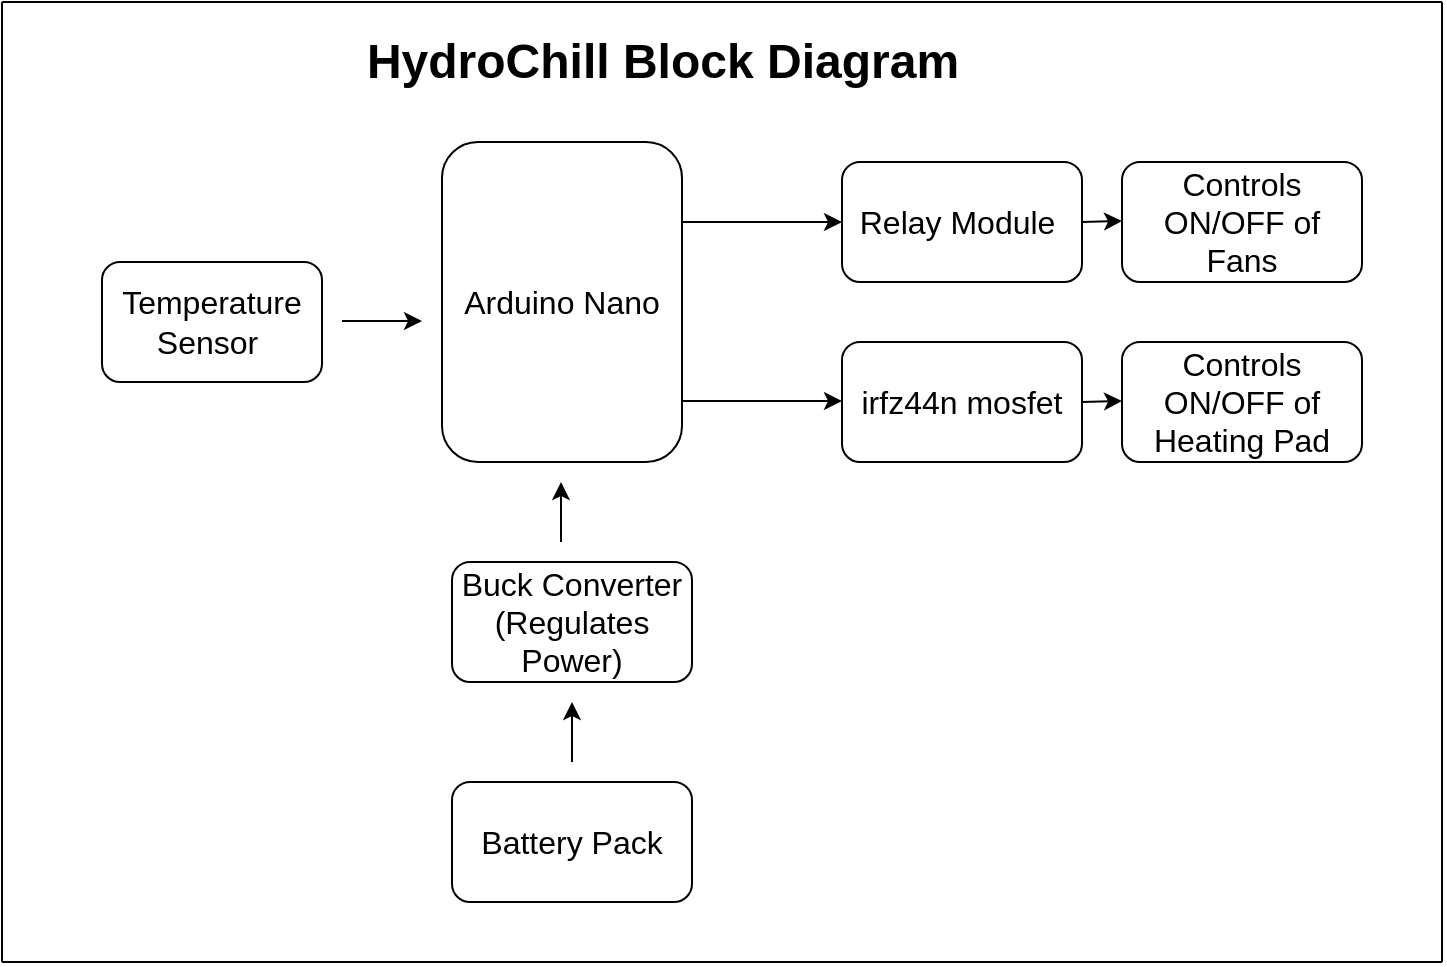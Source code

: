 <mxfile version="28.2.3">
  <diagram name="Page-1" id="NBc5hr-1EMXFUq7klmZV">
    <mxGraphModel grid="1" page="1" gridSize="10" guides="1" tooltips="1" connect="1" arrows="1" fold="1" pageScale="1" pageWidth="850" pageHeight="1100" math="0" shadow="0">
      <root>
        <mxCell id="0" />
        <mxCell id="1" parent="0" />
        <mxCell id="vTlqO_2kMmoJJwbWjeZs-1" value="&lt;span style=&quot;font-size:12.0pt;line-height:&lt;br/&gt;116%;font-family:&amp;quot;Aptos&amp;quot;,sans-serif;mso-ascii-theme-font:minor-latin;&lt;br/&gt;mso-fareast-font-family:&amp;quot;MS Mincho&amp;quot;;mso-fareast-theme-font:minor-fareast;&lt;br/&gt;mso-hansi-theme-font:minor-latin;mso-bidi-font-family:&amp;quot;Times New Roman&amp;quot;;&lt;br/&gt;mso-bidi-theme-font:minor-bidi;mso-ansi-language:EN-GB;mso-fareast-language:&lt;br/&gt;JA;mso-bidi-language:AR-SA&quot; lang=&quot;EN-GB&quot;&gt;Temperature Sensor&amp;nbsp;&lt;/span&gt;" style="rounded=1;whiteSpace=wrap;html=1;" vertex="1" parent="1">
          <mxGeometry x="130" y="220" width="110" height="60" as="geometry" />
        </mxCell>
        <mxCell id="vTlqO_2kMmoJJwbWjeZs-2" value="&lt;span style=&quot;font-size:12.0pt;line-height:&lt;br/&gt;116%;font-family:&amp;quot;Aptos&amp;quot;,sans-serif;mso-ascii-theme-font:minor-latin;&lt;br/&gt;mso-fareast-font-family:&amp;quot;MS Mincho&amp;quot;;mso-fareast-theme-font:minor-fareast;&lt;br/&gt;mso-hansi-theme-font:minor-latin;mso-bidi-font-family:&amp;quot;Times New Roman&amp;quot;;&lt;br/&gt;mso-bidi-theme-font:minor-bidi;mso-ansi-language:EN-GB;mso-fareast-language:&lt;br/&gt;JA;mso-bidi-language:AR-SA&quot; lang=&quot;EN-GB&quot;&gt;Battery Pack&lt;/span&gt;" style="rounded=1;whiteSpace=wrap;html=1;" vertex="1" parent="1">
          <mxGeometry x="305" y="480" width="120" height="60" as="geometry" />
        </mxCell>
        <mxCell id="vTlqO_2kMmoJJwbWjeZs-3" value="&lt;span style=&quot;font-size:12.0pt;line-height:&lt;br/&gt;116%;font-family:&amp;quot;Aptos&amp;quot;,sans-serif;mso-ascii-theme-font:minor-latin;&lt;br/&gt;mso-fareast-font-family:&amp;quot;MS Mincho&amp;quot;;mso-fareast-theme-font:minor-fareast;&lt;br/&gt;mso-hansi-theme-font:minor-latin;mso-bidi-font-family:&amp;quot;Times New Roman&amp;quot;;&lt;br/&gt;mso-bidi-theme-font:minor-bidi;mso-ansi-language:EN-GB;mso-fareast-language:&lt;br/&gt;JA;mso-bidi-language:AR-SA&quot; lang=&quot;EN-GB&quot;&gt;Arduino Nano&lt;/span&gt;" style="rounded=1;whiteSpace=wrap;html=1;" vertex="1" parent="1">
          <mxGeometry x="300" y="160" width="120" height="160" as="geometry" />
        </mxCell>
        <mxCell id="vTlqO_2kMmoJJwbWjeZs-4" value="&lt;span style=&quot;font-size:12.0pt;line-height:&lt;br/&gt;116%;font-family:&amp;quot;Aptos&amp;quot;,sans-serif;mso-ascii-theme-font:minor-latin;&lt;br/&gt;mso-fareast-font-family:&amp;quot;MS Mincho&amp;quot;;mso-fareast-theme-font:minor-fareast;&lt;br/&gt;mso-hansi-theme-font:minor-latin;mso-bidi-font-family:&amp;quot;Times New Roman&amp;quot;;&lt;br/&gt;mso-bidi-theme-font:minor-bidi;mso-ansi-language:EN-GB;mso-fareast-language:&lt;br/&gt;JA;mso-bidi-language:AR-SA&quot; lang=&quot;EN-GB&quot;&gt;Buck Converter (Regulates Power)&lt;/span&gt;" style="rounded=1;whiteSpace=wrap;html=1;" vertex="1" parent="1">
          <mxGeometry x="305" y="370" width="120" height="60" as="geometry" />
        </mxCell>
        <mxCell id="vTlqO_2kMmoJJwbWjeZs-5" value="&lt;font face=&quot;Aptos, sans-serif&quot;&gt;&lt;span style=&quot;font-size: 16px;&quot;&gt;irfz44n mosfet&lt;/span&gt;&lt;/font&gt;" style="rounded=1;whiteSpace=wrap;html=1;" vertex="1" parent="1">
          <mxGeometry x="500" y="260" width="120" height="60" as="geometry" />
        </mxCell>
        <mxCell id="vTlqO_2kMmoJJwbWjeZs-6" value="&lt;span style=&quot;font-size:12.0pt;line-height:&lt;br/&gt;116%;font-family:&amp;quot;Aptos&amp;quot;,sans-serif;mso-ascii-theme-font:minor-latin;&lt;br/&gt;mso-fareast-font-family:&amp;quot;MS Mincho&amp;quot;;mso-fareast-theme-font:minor-fareast;&lt;br/&gt;mso-hansi-theme-font:minor-latin;mso-bidi-font-family:&amp;quot;Times New Roman&amp;quot;;&lt;br/&gt;mso-bidi-theme-font:minor-bidi;mso-ansi-language:EN-GB;mso-fareast-language:&lt;br/&gt;JA;mso-bidi-language:AR-SA&quot; lang=&quot;EN-GB&quot;&gt;Relay Module&amp;nbsp;&lt;/span&gt;" style="rounded=1;whiteSpace=wrap;html=1;" vertex="1" parent="1">
          <mxGeometry x="500" y="170" width="120" height="60" as="geometry" />
        </mxCell>
        <mxCell id="vTlqO_2kMmoJJwbWjeZs-7" value="&lt;span style=&quot;font-size:12.0pt;line-height:&lt;br/&gt;116%;font-family:&amp;quot;Aptos&amp;quot;,sans-serif;mso-ascii-theme-font:minor-latin;&lt;br/&gt;mso-fareast-font-family:&amp;quot;MS Mincho&amp;quot;;mso-fareast-theme-font:minor-fareast;&lt;br/&gt;mso-hansi-theme-font:minor-latin;mso-bidi-font-family:&amp;quot;Times New Roman&amp;quot;;&lt;br/&gt;mso-bidi-theme-font:minor-bidi;mso-ansi-language:EN-GB;mso-fareast-language:&lt;br/&gt;JA;mso-bidi-language:AR-SA&quot; lang=&quot;EN-GB&quot;&gt;Controls ON/OFF of Fans&lt;/span&gt;" style="rounded=1;whiteSpace=wrap;html=1;" vertex="1" parent="1">
          <mxGeometry x="640" y="170" width="120" height="60" as="geometry" />
        </mxCell>
        <mxCell id="vTlqO_2kMmoJJwbWjeZs-8" value="&lt;span style=&quot;font-size:12.0pt;line-height:&lt;br/&gt;116%;font-family:&amp;quot;Aptos&amp;quot;,sans-serif;mso-ascii-theme-font:minor-latin;&lt;br/&gt;mso-fareast-font-family:&amp;quot;MS Mincho&amp;quot;;mso-fareast-theme-font:minor-fareast;&lt;br/&gt;mso-hansi-theme-font:minor-latin;mso-bidi-font-family:&amp;quot;Times New Roman&amp;quot;;&lt;br/&gt;mso-bidi-theme-font:minor-bidi;mso-ansi-language:EN-GB;mso-fareast-language:&lt;br/&gt;JA;mso-bidi-language:AR-SA&quot; lang=&quot;EN-GB&quot;&gt;Controls ON/OFF of Heating Pad&lt;/span&gt;" style="rounded=1;whiteSpace=wrap;html=1;" vertex="1" parent="1">
          <mxGeometry x="640" y="260" width="120" height="60" as="geometry" />
        </mxCell>
        <mxCell id="vTlqO_2kMmoJJwbWjeZs-9" value="" style="endArrow=classic;html=1;rounded=0;" edge="1" parent="1">
          <mxGeometry width="50" height="50" relative="1" as="geometry">
            <mxPoint x="250" y="249.5" as="sourcePoint" />
            <mxPoint x="290" y="249.5" as="targetPoint" />
          </mxGeometry>
        </mxCell>
        <mxCell id="vTlqO_2kMmoJJwbWjeZs-10" value="" style="endArrow=classic;html=1;rounded=0;" edge="1" parent="1">
          <mxGeometry width="50" height="50" relative="1" as="geometry">
            <mxPoint x="620" y="200" as="sourcePoint" />
            <mxPoint x="640" y="199.5" as="targetPoint" />
            <Array as="points">
              <mxPoint x="620" y="200" />
            </Array>
          </mxGeometry>
        </mxCell>
        <mxCell id="vTlqO_2kMmoJJwbWjeZs-13" value="" style="endArrow=classic;html=1;rounded=0;" edge="1" parent="1">
          <mxGeometry width="50" height="50" relative="1" as="geometry">
            <mxPoint x="620" y="290" as="sourcePoint" />
            <mxPoint x="640" y="289.5" as="targetPoint" />
            <Array as="points">
              <mxPoint x="620" y="290" />
            </Array>
          </mxGeometry>
        </mxCell>
        <mxCell id="vTlqO_2kMmoJJwbWjeZs-14" value="" style="endArrow=classic;html=1;rounded=0;exitX=1;exitY=0.25;exitDx=0;exitDy=0;entryX=0;entryY=0.5;entryDx=0;entryDy=0;" edge="1" parent="1" source="vTlqO_2kMmoJJwbWjeZs-3" target="vTlqO_2kMmoJJwbWjeZs-6">
          <mxGeometry width="50" height="50" relative="1" as="geometry">
            <mxPoint x="440" y="200" as="sourcePoint" />
            <mxPoint x="480" y="200" as="targetPoint" />
          </mxGeometry>
        </mxCell>
        <mxCell id="vTlqO_2kMmoJJwbWjeZs-16" value="" style="endArrow=classic;html=1;rounded=0;exitX=1;exitY=0.25;exitDx=0;exitDy=0;entryX=0;entryY=0.5;entryDx=0;entryDy=0;" edge="1" parent="1">
          <mxGeometry width="50" height="50" relative="1" as="geometry">
            <mxPoint x="420" y="289.5" as="sourcePoint" />
            <mxPoint x="500" y="289.5" as="targetPoint" />
          </mxGeometry>
        </mxCell>
        <mxCell id="vTlqO_2kMmoJJwbWjeZs-18" value="" style="endArrow=classic;html=1;rounded=0;" edge="1" parent="1">
          <mxGeometry width="50" height="50" relative="1" as="geometry">
            <mxPoint x="359.5" y="360" as="sourcePoint" />
            <mxPoint x="359.5" y="330" as="targetPoint" />
          </mxGeometry>
        </mxCell>
        <mxCell id="vTlqO_2kMmoJJwbWjeZs-19" value="" style="endArrow=classic;html=1;rounded=0;" edge="1" parent="1">
          <mxGeometry width="50" height="50" relative="1" as="geometry">
            <mxPoint x="365" y="470" as="sourcePoint" />
            <mxPoint x="365" y="440" as="targetPoint" />
          </mxGeometry>
        </mxCell>
        <mxCell id="vTlqO_2kMmoJJwbWjeZs-20" value="&lt;font style=&quot;font-size: 24px;&quot;&gt;&lt;b&gt;HydroChill Block Diagram&lt;/b&gt;&lt;/font&gt;" style="text;html=1;align=center;verticalAlign=middle;resizable=0;points=[];autosize=1;strokeColor=none;fillColor=none;" vertex="1" parent="1">
          <mxGeometry x="250" y="100" width="320" height="40" as="geometry" />
        </mxCell>
        <mxCell id="8p49SEwBHrfqA4AP2IBv-1" value="" style="endArrow=none;html=1;rounded=0;" edge="1" parent="1">
          <mxGeometry width="50" height="50" relative="1" as="geometry">
            <mxPoint x="80" y="90" as="sourcePoint" />
            <mxPoint x="800" y="90" as="targetPoint" />
          </mxGeometry>
        </mxCell>
        <mxCell id="8p49SEwBHrfqA4AP2IBv-2" value="" style="endArrow=none;html=1;rounded=0;" edge="1" parent="1">
          <mxGeometry width="50" height="50" relative="1" as="geometry">
            <mxPoint x="80" y="570" as="sourcePoint" />
            <mxPoint x="800" y="570" as="targetPoint" />
          </mxGeometry>
        </mxCell>
        <mxCell id="8p49SEwBHrfqA4AP2IBv-3" value="" style="endArrow=none;html=1;rounded=0;" edge="1" parent="1">
          <mxGeometry width="50" height="50" relative="1" as="geometry">
            <mxPoint x="800" y="570" as="sourcePoint" />
            <mxPoint x="800" y="90" as="targetPoint" />
          </mxGeometry>
        </mxCell>
        <mxCell id="8p49SEwBHrfqA4AP2IBv-4" value="" style="endArrow=none;html=1;rounded=0;" edge="1" parent="1">
          <mxGeometry width="50" height="50" relative="1" as="geometry">
            <mxPoint x="80" y="570" as="sourcePoint" />
            <mxPoint x="80" y="90" as="targetPoint" />
          </mxGeometry>
        </mxCell>
      </root>
    </mxGraphModel>
  </diagram>
</mxfile>
